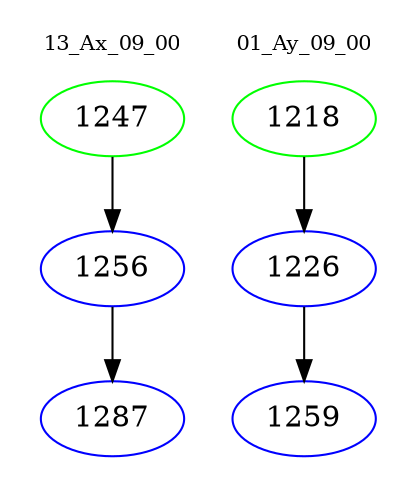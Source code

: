 digraph{
subgraph cluster_0 {
color = white
label = "13_Ax_09_00";
fontsize=10;
T0_1247 [label="1247", color="green"]
T0_1247 -> T0_1256 [color="black"]
T0_1256 [label="1256", color="blue"]
T0_1256 -> T0_1287 [color="black"]
T0_1287 [label="1287", color="blue"]
}
subgraph cluster_1 {
color = white
label = "01_Ay_09_00";
fontsize=10;
T1_1218 [label="1218", color="green"]
T1_1218 -> T1_1226 [color="black"]
T1_1226 [label="1226", color="blue"]
T1_1226 -> T1_1259 [color="black"]
T1_1259 [label="1259", color="blue"]
}
}

